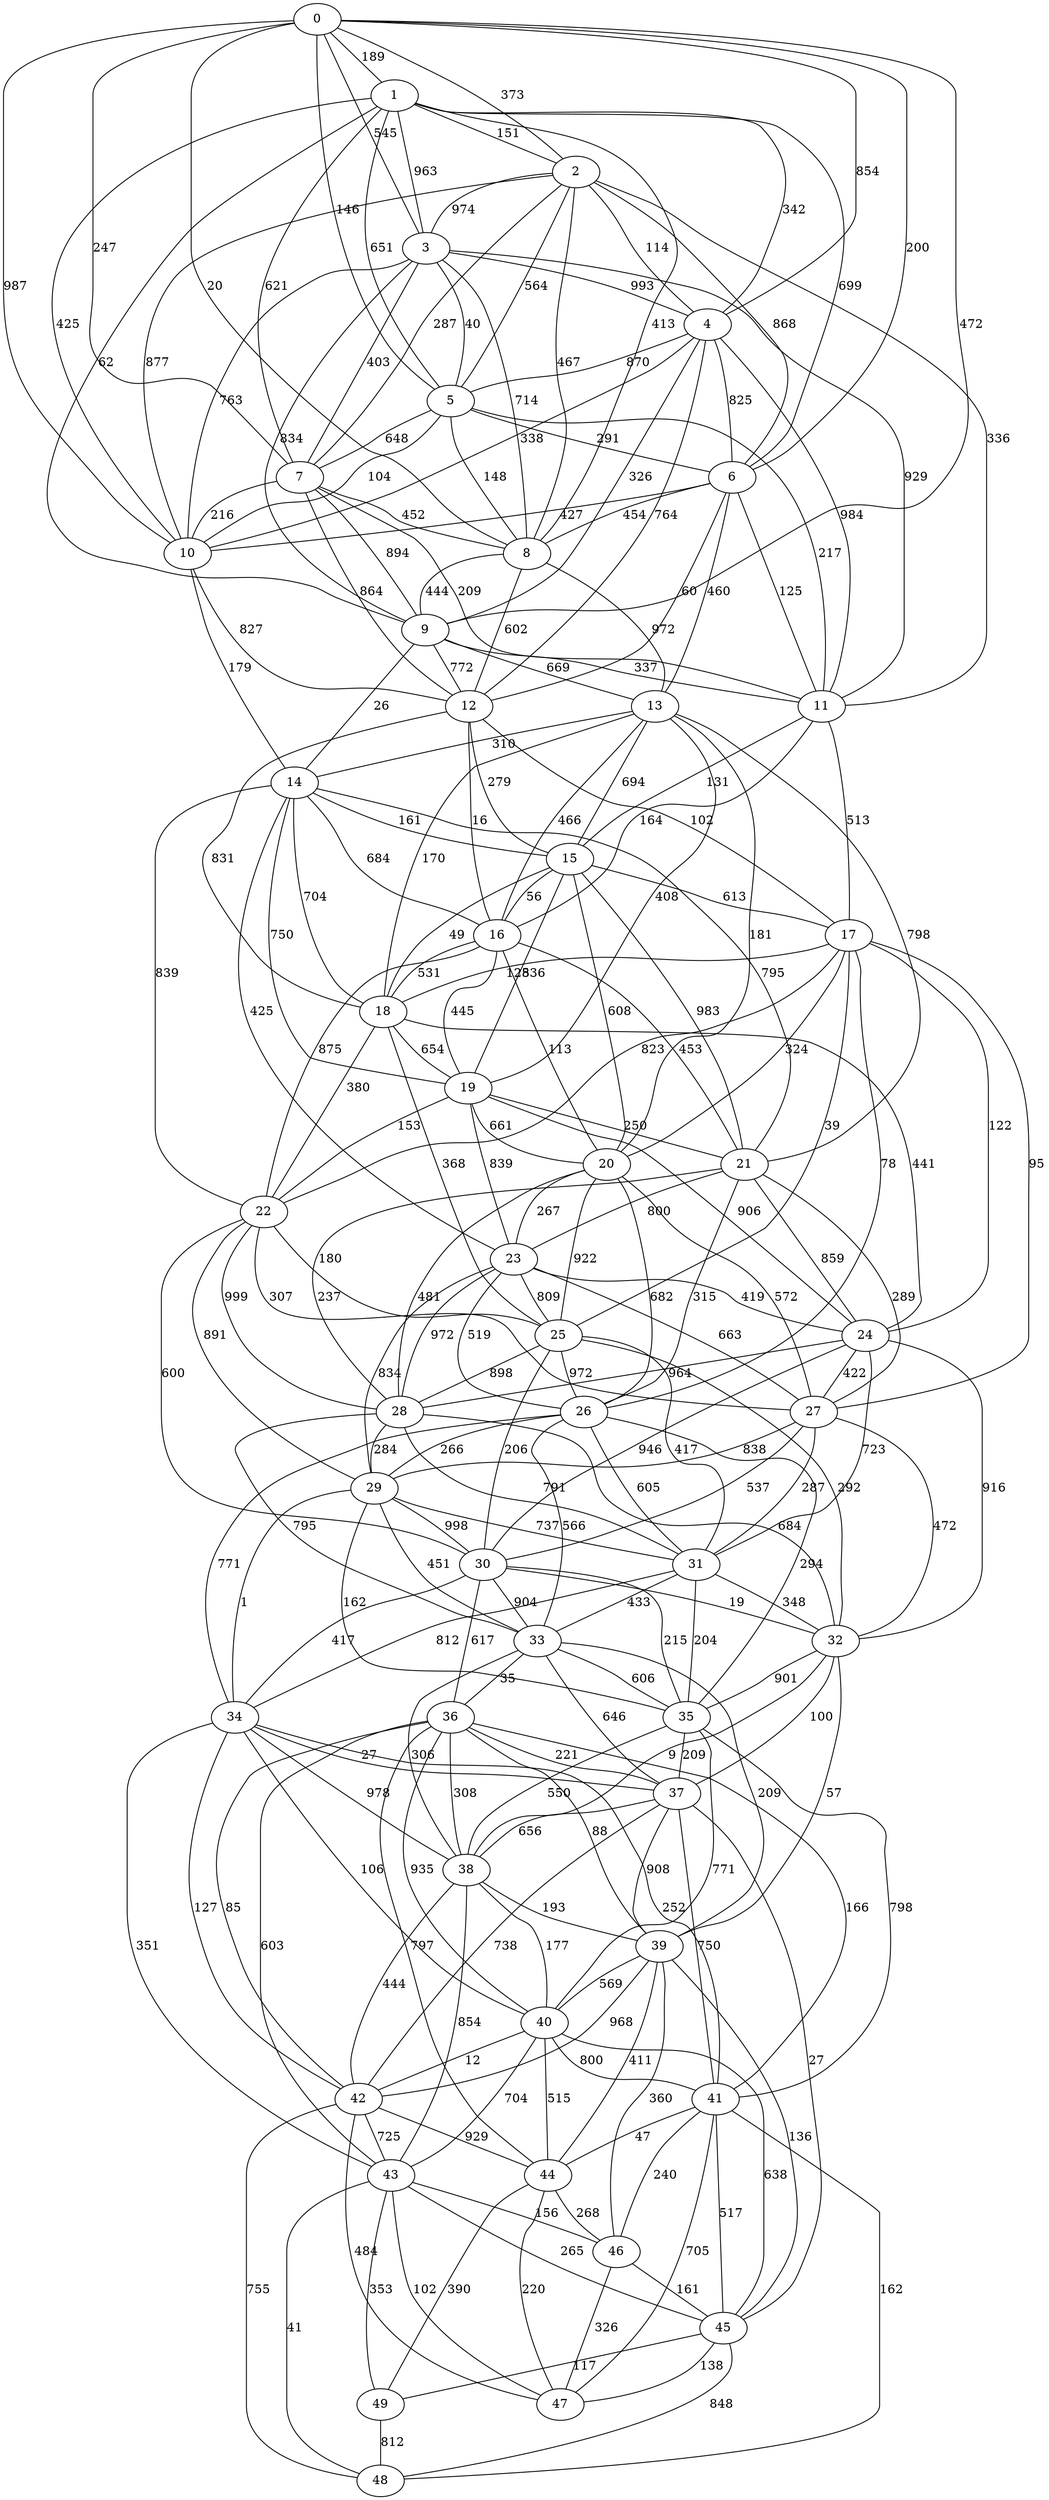 strict graph G {
0;
1;
2;
3;
4;
5;
6;
7;
8;
9;
10;
11;
12;
13;
14;
15;
16;
17;
18;
19;
20;
21;
22;
23;
24;
25;
26;
27;
28;
29;
30;
31;
32;
33;
34;
35;
36;
37;
38;
39;
40;
41;
42;
43;
44;
45;
46;
47;
48;
49;
45 -- 48 [label=848];
20 -- 23 [label=267];
1 -- 10 [label=425];
5 -- 6 [label=291];
19 -- 24 [label=906];
28 -- 29 [label=284];
47 -- 44 [label=220];
44 -- 46 [label=896];
34 -- 38 [label=978];
24 -- 32 [label=916];
2 -- 6 [label=868];
24 -- 31 [label=723];
44 -- 46 [label=268];
22 -- 30 [label=600];
25 -- 26 [label=972];
22 -- 28 [label=999];
13 -- 18 [label=170];
3 -- 11 [label=929];
18 -- 24 [label=441];
14 -- 15 [label=161];
37 -- 45 [label=27];
33 -- 36 [label=35];
29 -- 30 [label=998];
16 -- 18 [label=531];
24 -- 27 [label=422];
29 -- 33 [label=451];
5 -- 8 [label=148];
37 -- 41 [label=750];
4 -- 9 [label=326];
10 -- 14 [label=179];
5 -- 7 [label=648];
15 -- 18 [label=49];
17 -- 18 [label=125];
41 -- 45 [label=517];
3 -- 10 [label=763];
0 -- 5 [label=146];
6 -- 12 [label=60];
4 -- 6 [label=825];
32 -- 39 [label=57];
12 -- 17 [label=102];
41 -- 44 [label=47];
26 -- 29 [label=266];
36 -- 42 [label=85];
43 -- 45 [label=265];
0 -- 2 [label=373];
23 -- 28 [label=972];
19 -- 22 [label=153];
12 -- 15 [label=279];
13 -- 15 [label=694];
3 -- 7 [label=403];
3 -- 8 [label=714];
14 -- 21 [label=795];
34 -- 40 [label=106];
31 -- 32 [label=348];
38 -- 43 [label=854];
14 -- 19 [label=750];
26 -- 34 [label=771];
6 -- 8 [label=454];
42 -- 44 [label=929];
33 -- 38 [label=306];
24 -- 30 [label=946];
31 -- 35 [label=204];
9 -- 14 [label=26];
9 -- 12 [label=772];
43 -- 47 [label=102];
30 -- 33 [label=904];
28 -- 31 [label=791];
41 -- 46 [label=240];
0 -- 7 [label=247];
35 -- 40 [label=771];
2 -- 7 [label=287];
21 -- 23 [label=800];
22 -- 29 [label=891];
29 -- 35 [label=162];
21 -- 28 [label=237];
25 -- 31 [label=417];
27 -- 31 [label=287];
17 -- 20 [label=324];
41 -- 47 [label=705];
23 -- 26 [label=519];
49 -- 48 [label=812];
18 -- 22 [label=380];
19 -- 21 [label=250];
9 -- 11 [label=337];
37 -- 42 [label=738];
4 -- 12 [label=764];
2 -- 3 [label=974];
38 -- 39 [label=193];
35 -- 41 [label=798];
39 -- 46 [label=360];
27 -- 30 [label=537];
0 -- 6 [label=200];
15 -- 17 [label=613];
36 -- 44 [label=797];
15 -- 19 [label=836];
36 -- 41 [label=166];
29 -- 34 [label=1];
14 -- 22 [label=839];
33 -- 35 [label=606];
40 -- 41 [label=800];
10 -- 12 [label=827];
40 -- 45 [label=638];
15 -- 20 [label=608];
8 -- 9 [label=444];
37 -- 38 [label=656];
0 -- 1 [label=189];
23 -- 24 [label=419];
36 -- 40 [label=935];
12 -- 18 [label=831];
21 -- 27 [label=289];
26 -- 31 [label=605];
34 -- 43 [label=351];
13 -- 16 [label=466];
43 -- 48 [label=41];
0 -- 9 [label=472];
31 -- 34 [label=812];
4 -- 11 [label=984];
36 -- 38 [label=308];
17 -- 24 [label=122];
37 -- 39 [label=908];
16 -- 21 [label=453];
0 -- 3 [label=545];
1 -- 6 [label=699];
38 -- 42 [label=444];
30 -- 35 [label=215];
42 -- 48 [label=755];
21 -- 26 [label=315];
27 -- 29 [label=838];
28 -- 33 [label=795];
19 -- 23 [label=839];
46 -- 45 [label=161];
13 -- 21 [label=798];
17 -- 22 [label=823];
19 -- 20 [label=661];
32 -- 38 [label=9];
1 -- 8 [label=413];
30 -- 34 [label=417];
8 -- 12 [label=602];
1 -- 7 [label=621];
1 -- 5 [label=651];
14 -- 18 [label=704];
43 -- 46 [label=156];
15 -- 16 [label=56];
2 -- 8 [label=467];
14 -- 16 [label=684];
25 -- 28 [label=898];
16 -- 22 [label=875];
39 -- 40 [label=569];
40 -- 43 [label=704];
0 -- 8 [label=20];
16 -- 19 [label=445];
32 -- 37 [label=100];
5 -- 10 [label=104];
6 -- 13 [label=460];
45 -- 49 [label=117];
39 -- 44 [label=411];
20 -- 25 [label=922];
17 -- 27 [label=95];
38 -- 40 [label=177];
25 -- 32 [label=292];
15 -- 21 [label=983];
23 -- 25 [label=809];
35 -- 38 [label=550];
40 -- 42 [label=12];
7 -- 10 [label=216];
13 -- 19 [label=408];
14 -- 23 [label=425];
30 -- 32 [label=19];
42 -- 43 [label=725];
34 -- 41 [label=252];
8 -- 13 [label=972];
11 -- 15 [label=131];
26 -- 35 [label=294];
39 -- 45 [label=136];
2 -- 10 [label=877];
12 -- 16 [label=16];
5 -- 11 [label=217];
1 -- 2 [label=151];
30 -- 36 [label=617];
36 -- 43 [label=603];
36 -- 37 [label=221];
1 -- 3 [label=963];
6 -- 10 [label=427];
43 -- 49 [label=353];
46 -- 47 [label=326];
4 -- 5 [label=870];
34 -- 42 [label=127];
0 -- 4 [label=854];
1 -- 9 [label=62];
42 -- 47 [label=484];
29 -- 31 [label=737];
33 -- 39 [label=209];
39 -- 42 [label=968];
6 -- 11 [label=125];
44 -- 49 [label=633];
3 -- 9 [label=834];
26 -- 33 [label=566];
27 -- 32 [label=472];
32 -- 35 [label=901];
7 -- 12 [label=864];
31 -- 33 [label=433];
2 -- 5 [label=564];
45 -- 47 [label=138];
7 -- 8 [label=452];
20 -- 26 [label=682];
23 -- 27 [label=663];
44 -- 49 [label=390];
20 -- 27 [label=572];
23 -- 29 [label=834];
40 -- 44 [label=515];
13 -- 20 [label=181];
22 -- 27 [label=307];
11 -- 16 [label=164];
28 -- 32 [label=684];
0 -- 10 [label=987];
17 -- 25 [label=39];
41 -- 48 [label=162];
18 -- 19 [label=654];
24 -- 28 [label=964];
7 -- 9 [label=894];
22 -- 25 [label=180];
9 -- 13 [label=669];
34 -- 37 [label=27];
35 -- 37 [label=209];
17 -- 26 [label=78];
21 -- 24 [label=859];
25 -- 30 [label=206];
1 -- 4 [label=342];
36 -- 39 [label=88];
11 -- 17 [label=513];
3 -- 5 [label=40];
2 -- 4 [label=114];
7 -- 11 [label=209];
16 -- 20 [label=113];
13 -- 14 [label=310];
2 -- 11 [label=336];
18 -- 25 [label=368];
20 -- 28 [label=481];
33 -- 37 [label=646];
3 -- 4 [label=993];
4 -- 10 [label=338];
}
